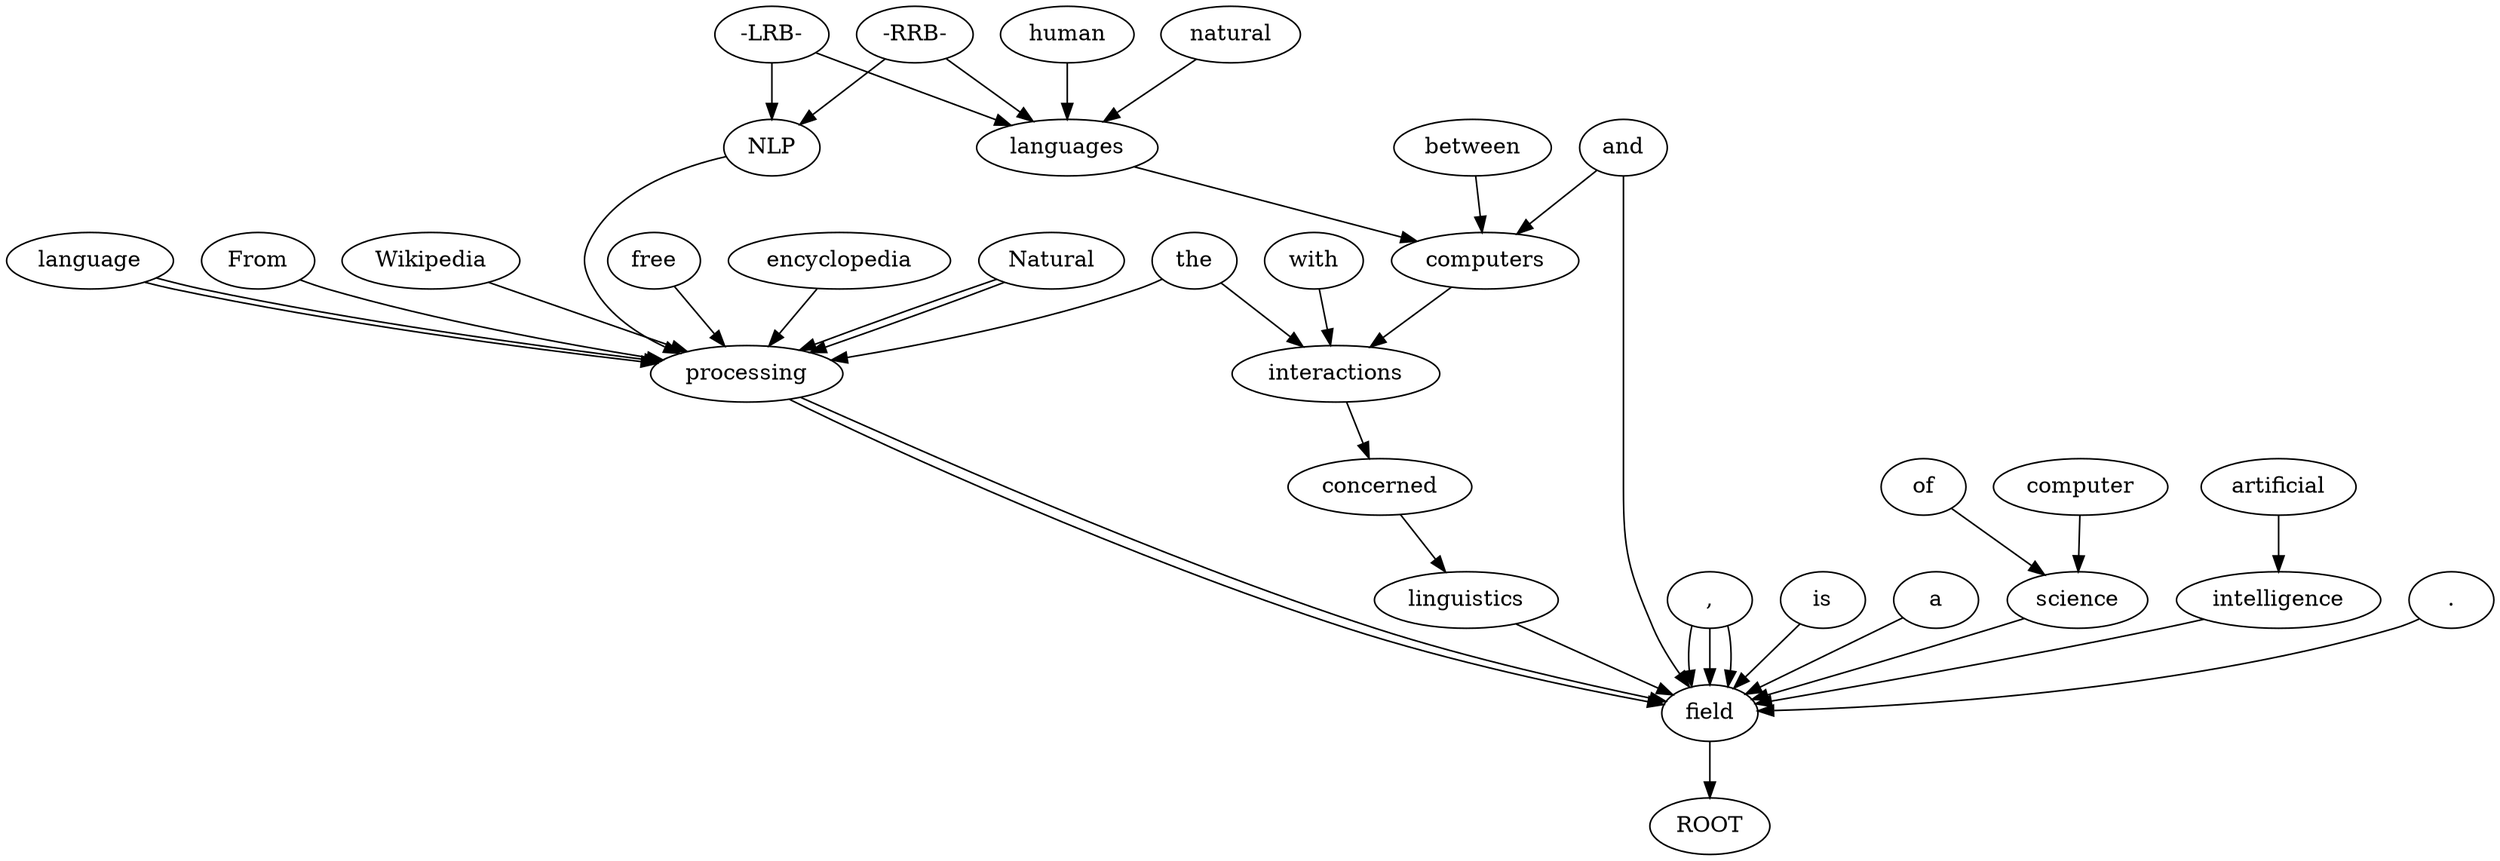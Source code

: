 digraph G {
		field -> ROOT
		Natural -> processing
		language -> processing
		processing -> field
		From -> processing
		Wikipedia -> processing
		"," -> field
		the -> processing
		free -> processing
		encyclopedia -> processing
		Natural -> processing
		language -> processing
		processing -> field
		"-LRB-" -> NLP
		NLP -> processing
		"-RRB-" -> NLP
		is -> field
		a -> field
		of -> science
		computer -> science
		science -> field
		"," -> field
		artificial -> intelligence
		intelligence -> field
		"," -> field
		and -> field
		linguistics -> field
		concerned -> linguistics
		with -> interactions
		the -> interactions
		interactions -> concerned
		between -> computers
		computers -> interactions
		and -> computers
		human -> languages
		"-LRB-" -> languages
		natural -> languages
		"-RRB-" -> languages
		languages -> computers
		"." -> field
}